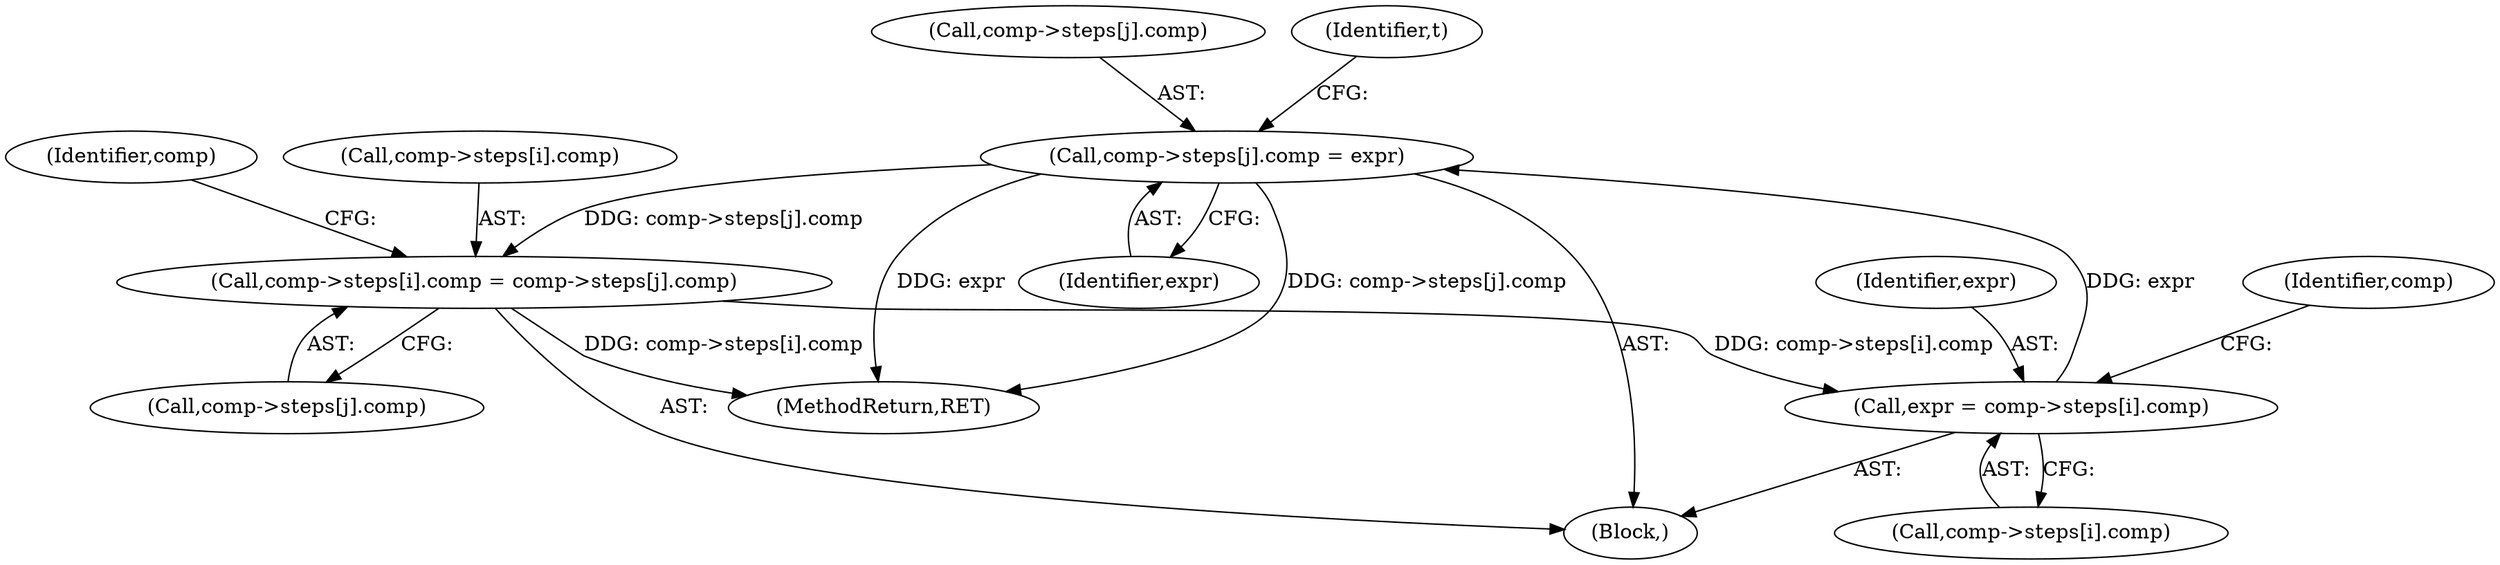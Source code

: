 digraph "0_Chrome_96dbafe288dbe2f0cc45fa3c39daf6d0c37acbab_26@array" {
"1000282" [label="(Call,comp->steps[j].comp = expr)"];
"1000258" [label="(Call,expr = comp->steps[i].comp)"];
"1000267" [label="(Call,comp->steps[i].comp = comp->steps[j].comp)"];
"1000282" [label="(Call,comp->steps[j].comp = expr)"];
"1000271" [label="(Identifier,comp)"];
"1000259" [label="(Identifier,expr)"];
"1000283" [label="(Call,comp->steps[j].comp)"];
"1000260" [label="(Call,comp->steps[i].comp)"];
"1000286" [label="(Identifier,comp)"];
"1000121" [label="(Block,)"];
"1000478" [label="(MethodReturn,RET)"];
"1000258" [label="(Call,expr = comp->steps[i].comp)"];
"1000282" [label="(Call,comp->steps[j].comp = expr)"];
"1000268" [label="(Call,comp->steps[i].comp)"];
"1000292" [label="(Identifier,t)"];
"1000290" [label="(Identifier,expr)"];
"1000267" [label="(Call,comp->steps[i].comp = comp->steps[j].comp)"];
"1000275" [label="(Call,comp->steps[j].comp)"];
"1000282" -> "1000121"  [label="AST: "];
"1000282" -> "1000290"  [label="CFG: "];
"1000283" -> "1000282"  [label="AST: "];
"1000290" -> "1000282"  [label="AST: "];
"1000292" -> "1000282"  [label="CFG: "];
"1000282" -> "1000478"  [label="DDG: comp->steps[j].comp"];
"1000282" -> "1000478"  [label="DDG: expr"];
"1000282" -> "1000267"  [label="DDG: comp->steps[j].comp"];
"1000258" -> "1000282"  [label="DDG: expr"];
"1000258" -> "1000121"  [label="AST: "];
"1000258" -> "1000260"  [label="CFG: "];
"1000259" -> "1000258"  [label="AST: "];
"1000260" -> "1000258"  [label="AST: "];
"1000271" -> "1000258"  [label="CFG: "];
"1000267" -> "1000258"  [label="DDG: comp->steps[i].comp"];
"1000267" -> "1000121"  [label="AST: "];
"1000267" -> "1000275"  [label="CFG: "];
"1000268" -> "1000267"  [label="AST: "];
"1000275" -> "1000267"  [label="AST: "];
"1000286" -> "1000267"  [label="CFG: "];
"1000267" -> "1000478"  [label="DDG: comp->steps[i].comp"];
}

